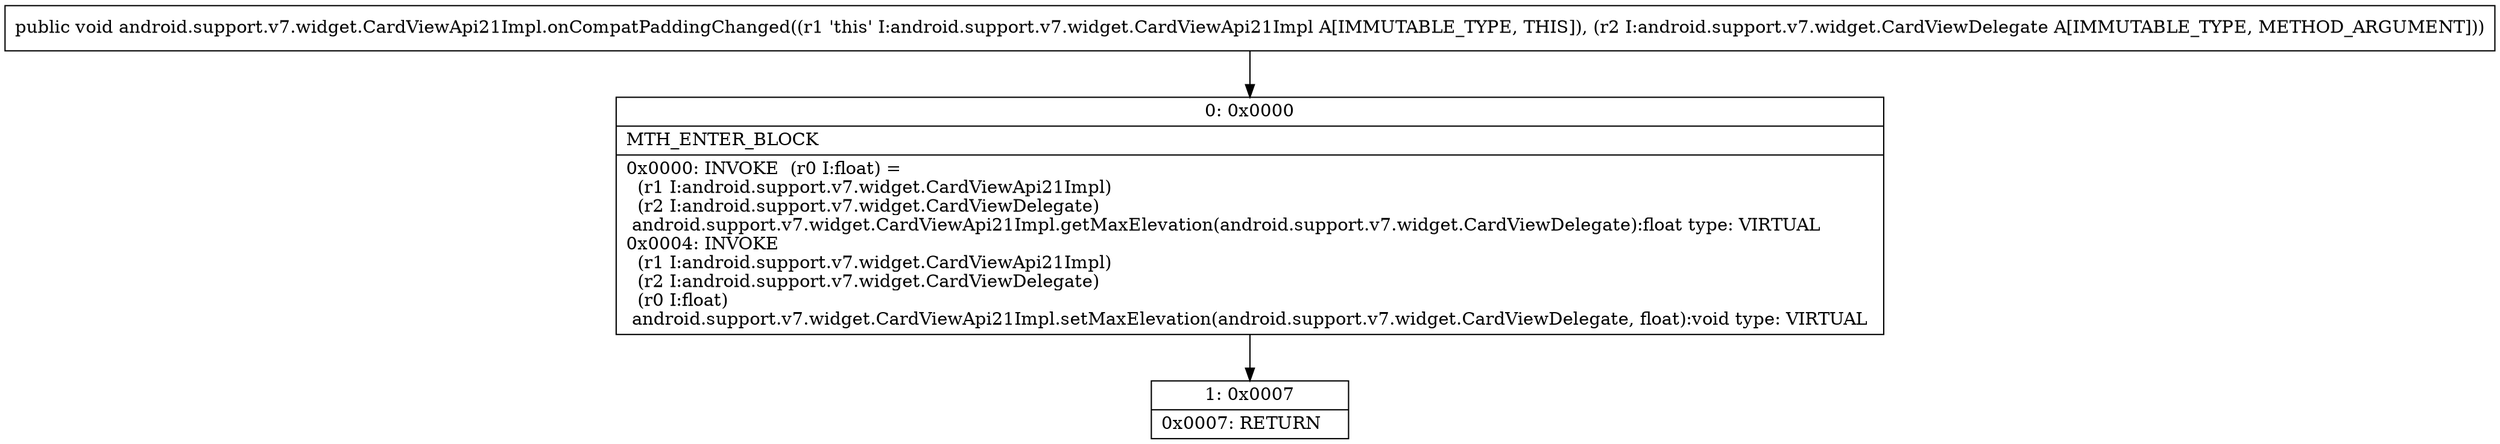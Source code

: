 digraph "CFG forandroid.support.v7.widget.CardViewApi21Impl.onCompatPaddingChanged(Landroid\/support\/v7\/widget\/CardViewDelegate;)V" {
Node_0 [shape=record,label="{0\:\ 0x0000|MTH_ENTER_BLOCK\l|0x0000: INVOKE  (r0 I:float) = \l  (r1 I:android.support.v7.widget.CardViewApi21Impl)\l  (r2 I:android.support.v7.widget.CardViewDelegate)\l android.support.v7.widget.CardViewApi21Impl.getMaxElevation(android.support.v7.widget.CardViewDelegate):float type: VIRTUAL \l0x0004: INVOKE  \l  (r1 I:android.support.v7.widget.CardViewApi21Impl)\l  (r2 I:android.support.v7.widget.CardViewDelegate)\l  (r0 I:float)\l android.support.v7.widget.CardViewApi21Impl.setMaxElevation(android.support.v7.widget.CardViewDelegate, float):void type: VIRTUAL \l}"];
Node_1 [shape=record,label="{1\:\ 0x0007|0x0007: RETURN   \l}"];
MethodNode[shape=record,label="{public void android.support.v7.widget.CardViewApi21Impl.onCompatPaddingChanged((r1 'this' I:android.support.v7.widget.CardViewApi21Impl A[IMMUTABLE_TYPE, THIS]), (r2 I:android.support.v7.widget.CardViewDelegate A[IMMUTABLE_TYPE, METHOD_ARGUMENT])) }"];
MethodNode -> Node_0;
Node_0 -> Node_1;
}

